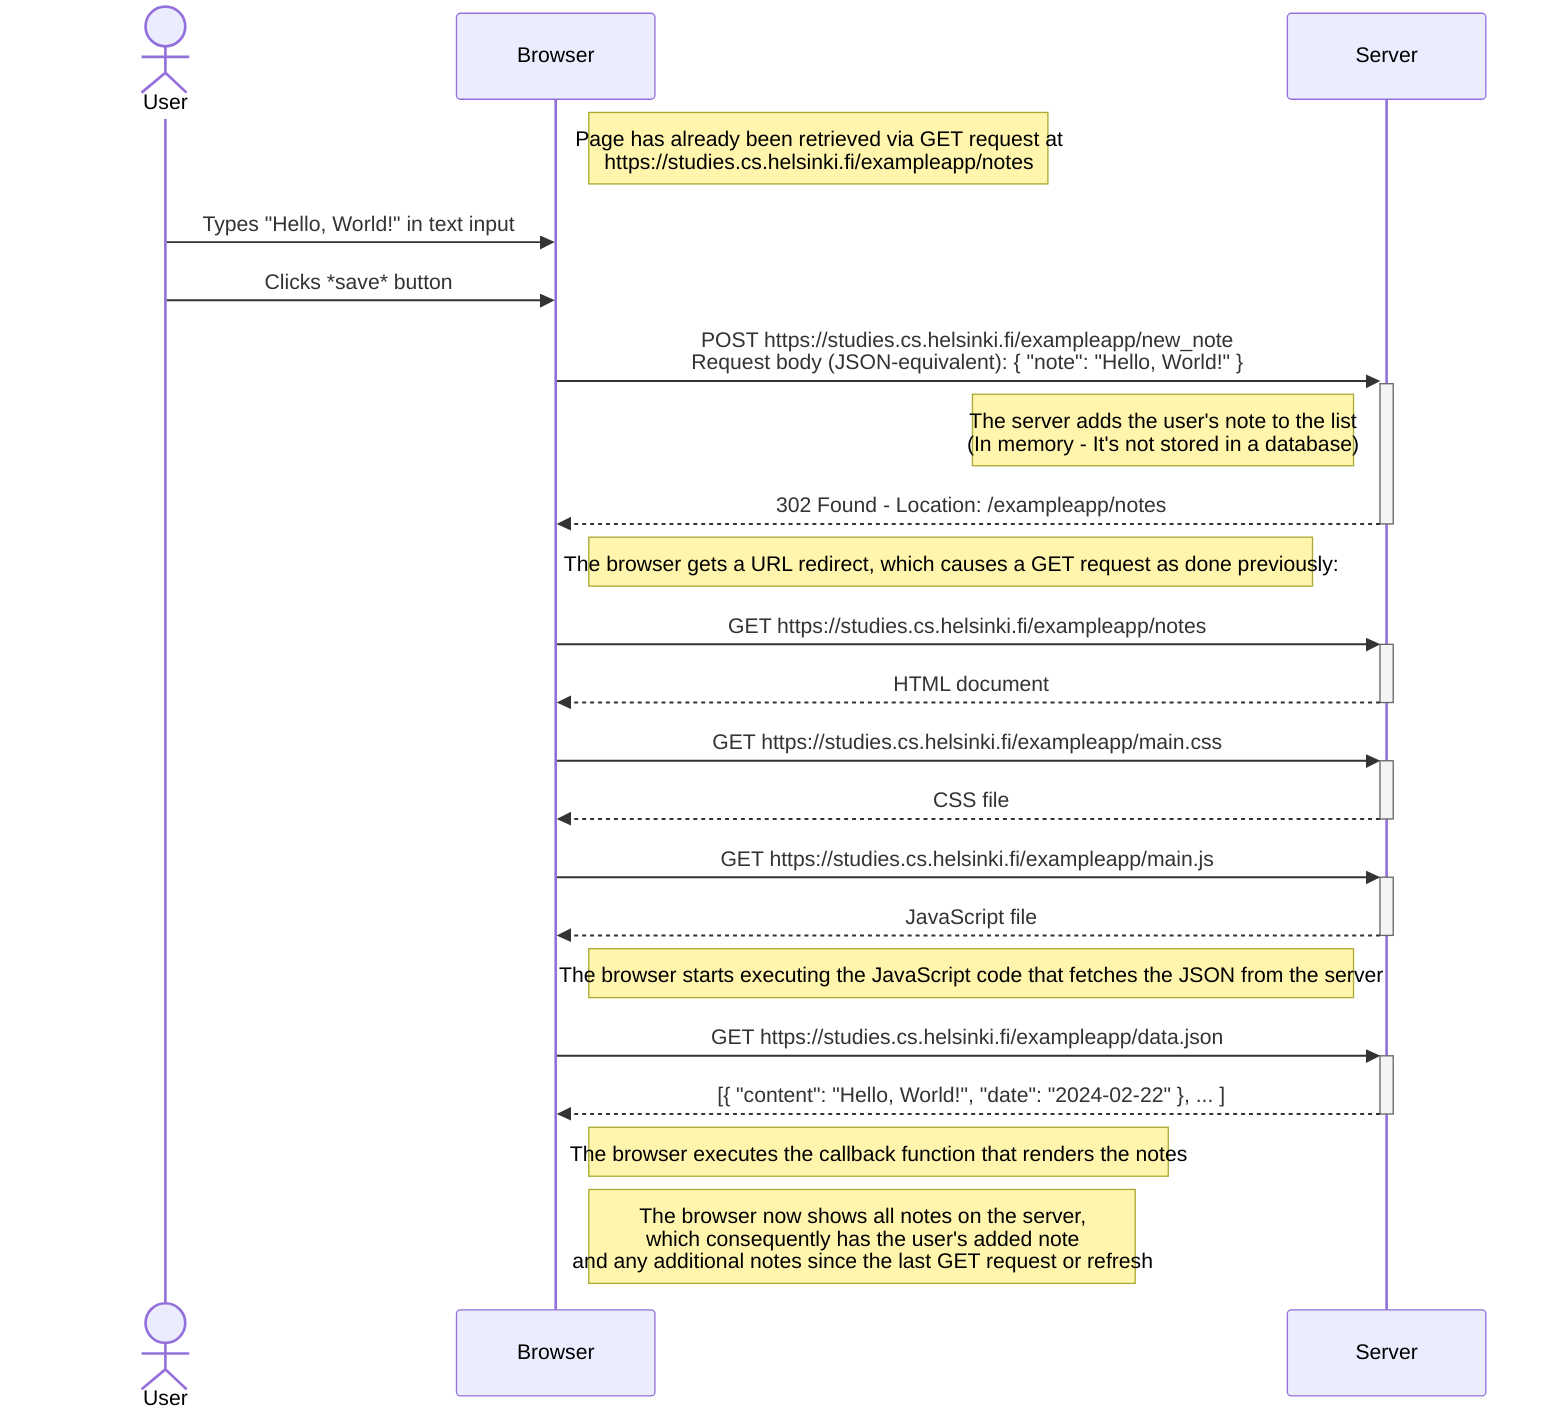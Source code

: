 sequenceDiagram
    actor user as User
    participant browser as Browser
    participant server as Server

    Note right of browser: Page has already been retrieved via GET request at<br />https://studies.cs.helsinki.fi/exampleapp/notes

    user->>browser: Types "Hello, World!" in text input
    user->>browser: Clicks *save* button

    browser->>+server: POST https://studies.cs.helsinki.fi/exampleapp/new_note<br />Request body (JSON-equivalent): { "note": "Hello, World!" }
    Note left of server: The server adds the user's note to the list<br />(In memory - It's not stored in a database)
    server-->>-browser: 302 Found - Location: /exampleapp/notes

    Note right of browser: The browser gets a URL redirect, which causes a GET request as done previously:

    browser->>+server: GET https://studies.cs.helsinki.fi/exampleapp/notes
    server-->>-browser: HTML document
    browser->>+server: GET https://studies.cs.helsinki.fi/exampleapp/main.css
    server-->>-browser: CSS file
    browser->>+server: GET https://studies.cs.helsinki.fi/exampleapp/main.js
    server-->>-browser: JavaScript file

    Note right of browser: The browser starts executing the JavaScript code that fetches the JSON from the server

    browser->>+server: GET https://studies.cs.helsinki.fi/exampleapp/data.json
    server-->>-browser: [{ "content": "Hello, World!", "date": "2024-02-22" }, ... ]

    Note right of browser: The browser executes the callback function that renders the notes
    Note right of browser: The browser now shows all notes on the server,<br />which consequently has the user's added note<br />and any additional notes since the last GET request or refresh
